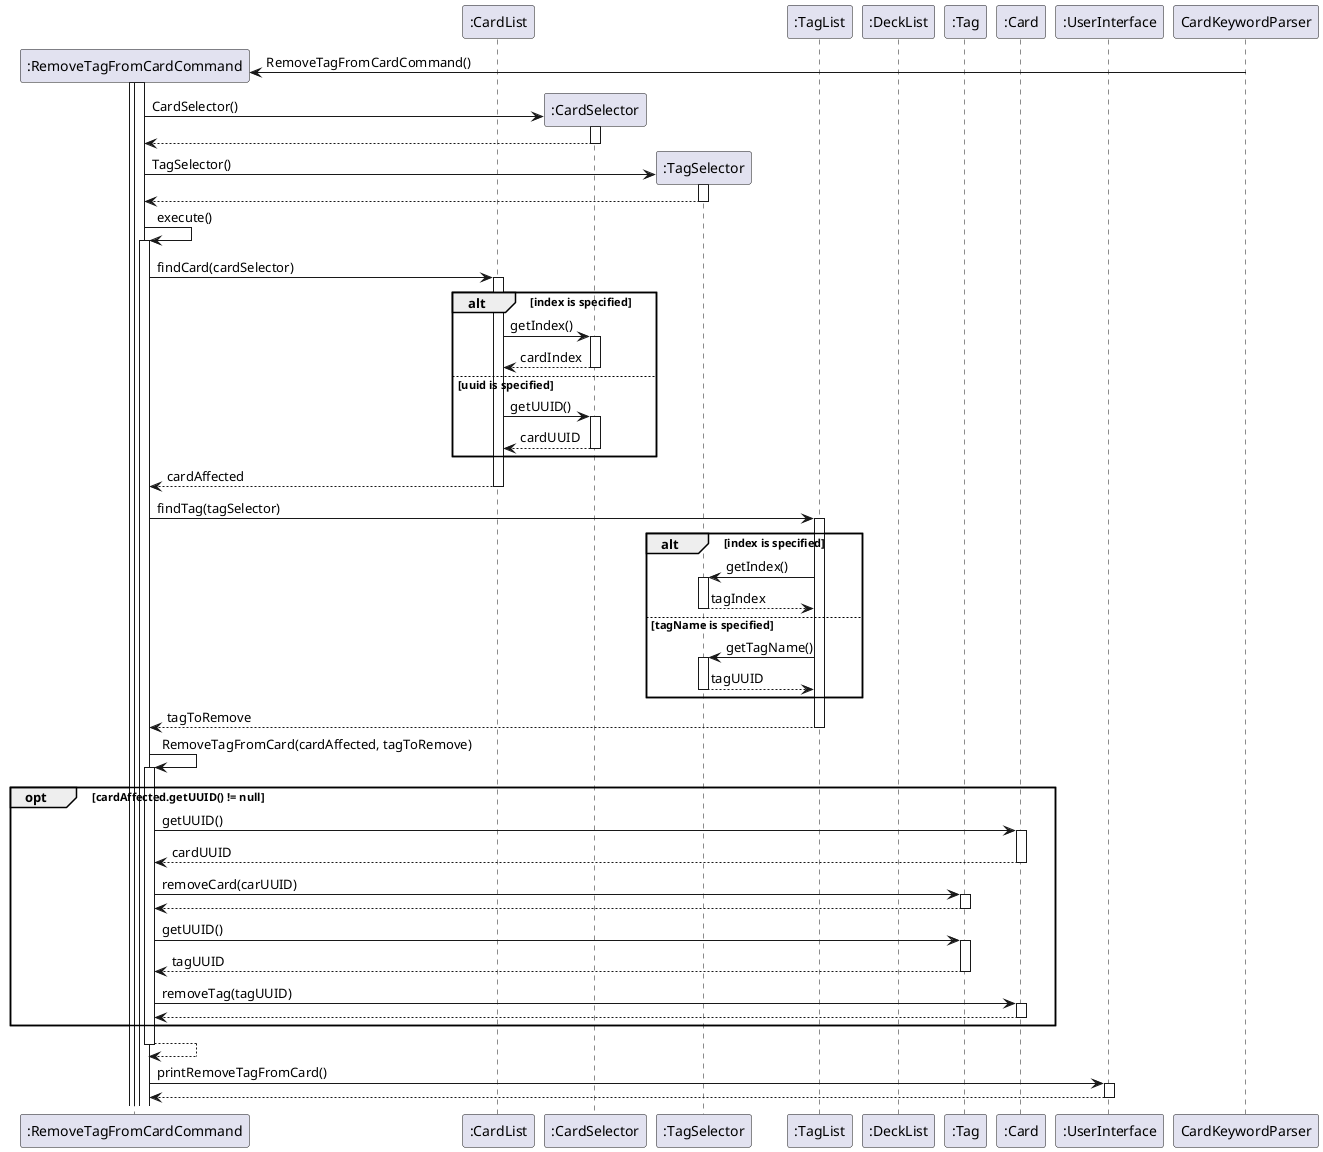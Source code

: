 @startuml
autoactivate on

participant ":RemoveTagFromCardCommand" as RemoveTagFromCardCommand
participant ":TagList" as TagList
participant ":CardList" as CardList
participant ":CardSelector" as CardSelector
participant ":TagSelector" as TagSelector
participant ":TagList" as TagList
participant ":DeckList" as DeckList
participant ":Tag" as Tag
participant ":Card" as Card
participant ":UserInterface" as UserInterface


Create RemoveTagFromCardCommand
CardKeywordParser -> RemoveTagFromCardCommand : RemoveTagFromCardCommand()
activate RemoveTagFromCardCommand

Create CardSelector
RemoveTagFromCardCommand -> CardSelector : CardSelector()
return

Create TagSelector
RemoveTagFromCardCommand -> TagSelector : TagSelector()
return

RemoveTagFromCardCommand -> RemoveTagFromCardCommand: execute()
RemoveTagFromCardCommand -> CardList : findCard(cardSelector)

alt index is specified
CardList -> CardSelector : getIndex()
return cardIndex
else uuid is specified
CardList -> CardSelector : getUUID()
return cardUUID
end
return cardAffected


RemoveTagFromCardCommand -> TagList : findTag(tagSelector)

alt index is specified
TagList -> TagSelector : getIndex()
return tagIndex
else tagName is specified
TagList -> TagSelector : getTagName()
return tagUUID
end
return tagToRemove

RemoveTagFromCardCommand -> RemoveTagFromCardCommand : RemoveTagFromCard(cardAffected, tagToRemove)
opt cardAffected.getUUID() != null
RemoveTagFromCardCommand -> Card : getUUID()
return cardUUID
RemoveTagFromCardCommand -> Tag : removeCard(carUUID)
return
RemoveTagFromCardCommand -> Tag : getUUID()
return tagUUID
RemoveTagFromCardCommand -> Card : removeTag(tagUUID)
return

end
return

RemoveTagFromCardCommand -> UserInterface : printRemoveTagFromCard()
return

@enduml
